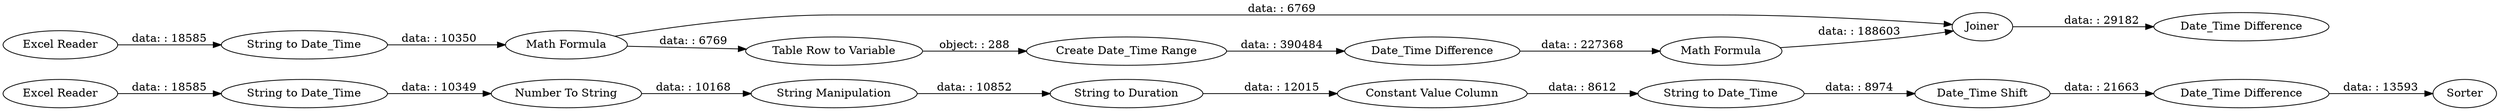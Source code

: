 digraph {
	"781298977786840912_5" [label="Date_Time Shift"]
	"781298977786840912_31" [label="Date_Time Difference"]
	"781298977786840912_6" [label="Constant Value Column"]
	"781298977786840912_34" [label="Date_Time Difference"]
	"781298977786840912_13" [label="String to Date_Time"]
	"781298977786840912_2" [label="String to Duration"]
	"781298977786840912_30" [label=Joiner]
	"781298977786840912_33" [label=Sorter]
	"781298977786840912_4" [label="String Manipulation"]
	"781298977786840912_29" [label="Math Formula"]
	"781298977786840912_28" [label="Date_Time Difference"]
	"781298977786840912_26" [label="String to Date_Time"]
	"781298977786840912_3" [label="Number To String"]
	"781298977786840912_7" [label="String to Date_Time"]
	"781298977786840912_23" [label="Table Row to Variable"]
	"781298977786840912_14" [label="Excel Reader"]
	"781298977786840912_24" [label="Create Date_Time Range"]
	"781298977786840912_22" [label="Math Formula"]
	"781298977786840912_1" [label="Excel Reader"]
	"781298977786840912_5" -> "781298977786840912_34" [label="data: : 21663"]
	"781298977786840912_7" -> "781298977786840912_5" [label="data: : 8974"]
	"781298977786840912_22" -> "781298977786840912_30" [label="data: : 6769"]
	"781298977786840912_22" -> "781298977786840912_23" [label="data: : 6769"]
	"781298977786840912_28" -> "781298977786840912_29" [label="data: : 227368"]
	"781298977786840912_1" -> "781298977786840912_13" [label="data: : 18585"]
	"781298977786840912_4" -> "781298977786840912_2" [label="data: : 10852"]
	"781298977786840912_13" -> "781298977786840912_3" [label="data: : 10349"]
	"781298977786840912_24" -> "781298977786840912_28" [label="data: : 390484"]
	"781298977786840912_14" -> "781298977786840912_26" [label="data: : 18585"]
	"781298977786840912_3" -> "781298977786840912_4" [label="data: : 10168"]
	"781298977786840912_6" -> "781298977786840912_7" [label="data: : 8612"]
	"781298977786840912_34" -> "781298977786840912_33" [label="data: : 13593"]
	"781298977786840912_30" -> "781298977786840912_31" [label="data: : 29182"]
	"781298977786840912_26" -> "781298977786840912_22" [label="data: : 10350"]
	"781298977786840912_2" -> "781298977786840912_6" [label="data: : 12015"]
	"781298977786840912_29" -> "781298977786840912_30" [label="data: : 188603"]
	"781298977786840912_23" -> "781298977786840912_24" [label="object: : 288"]
	rankdir=LR
}
